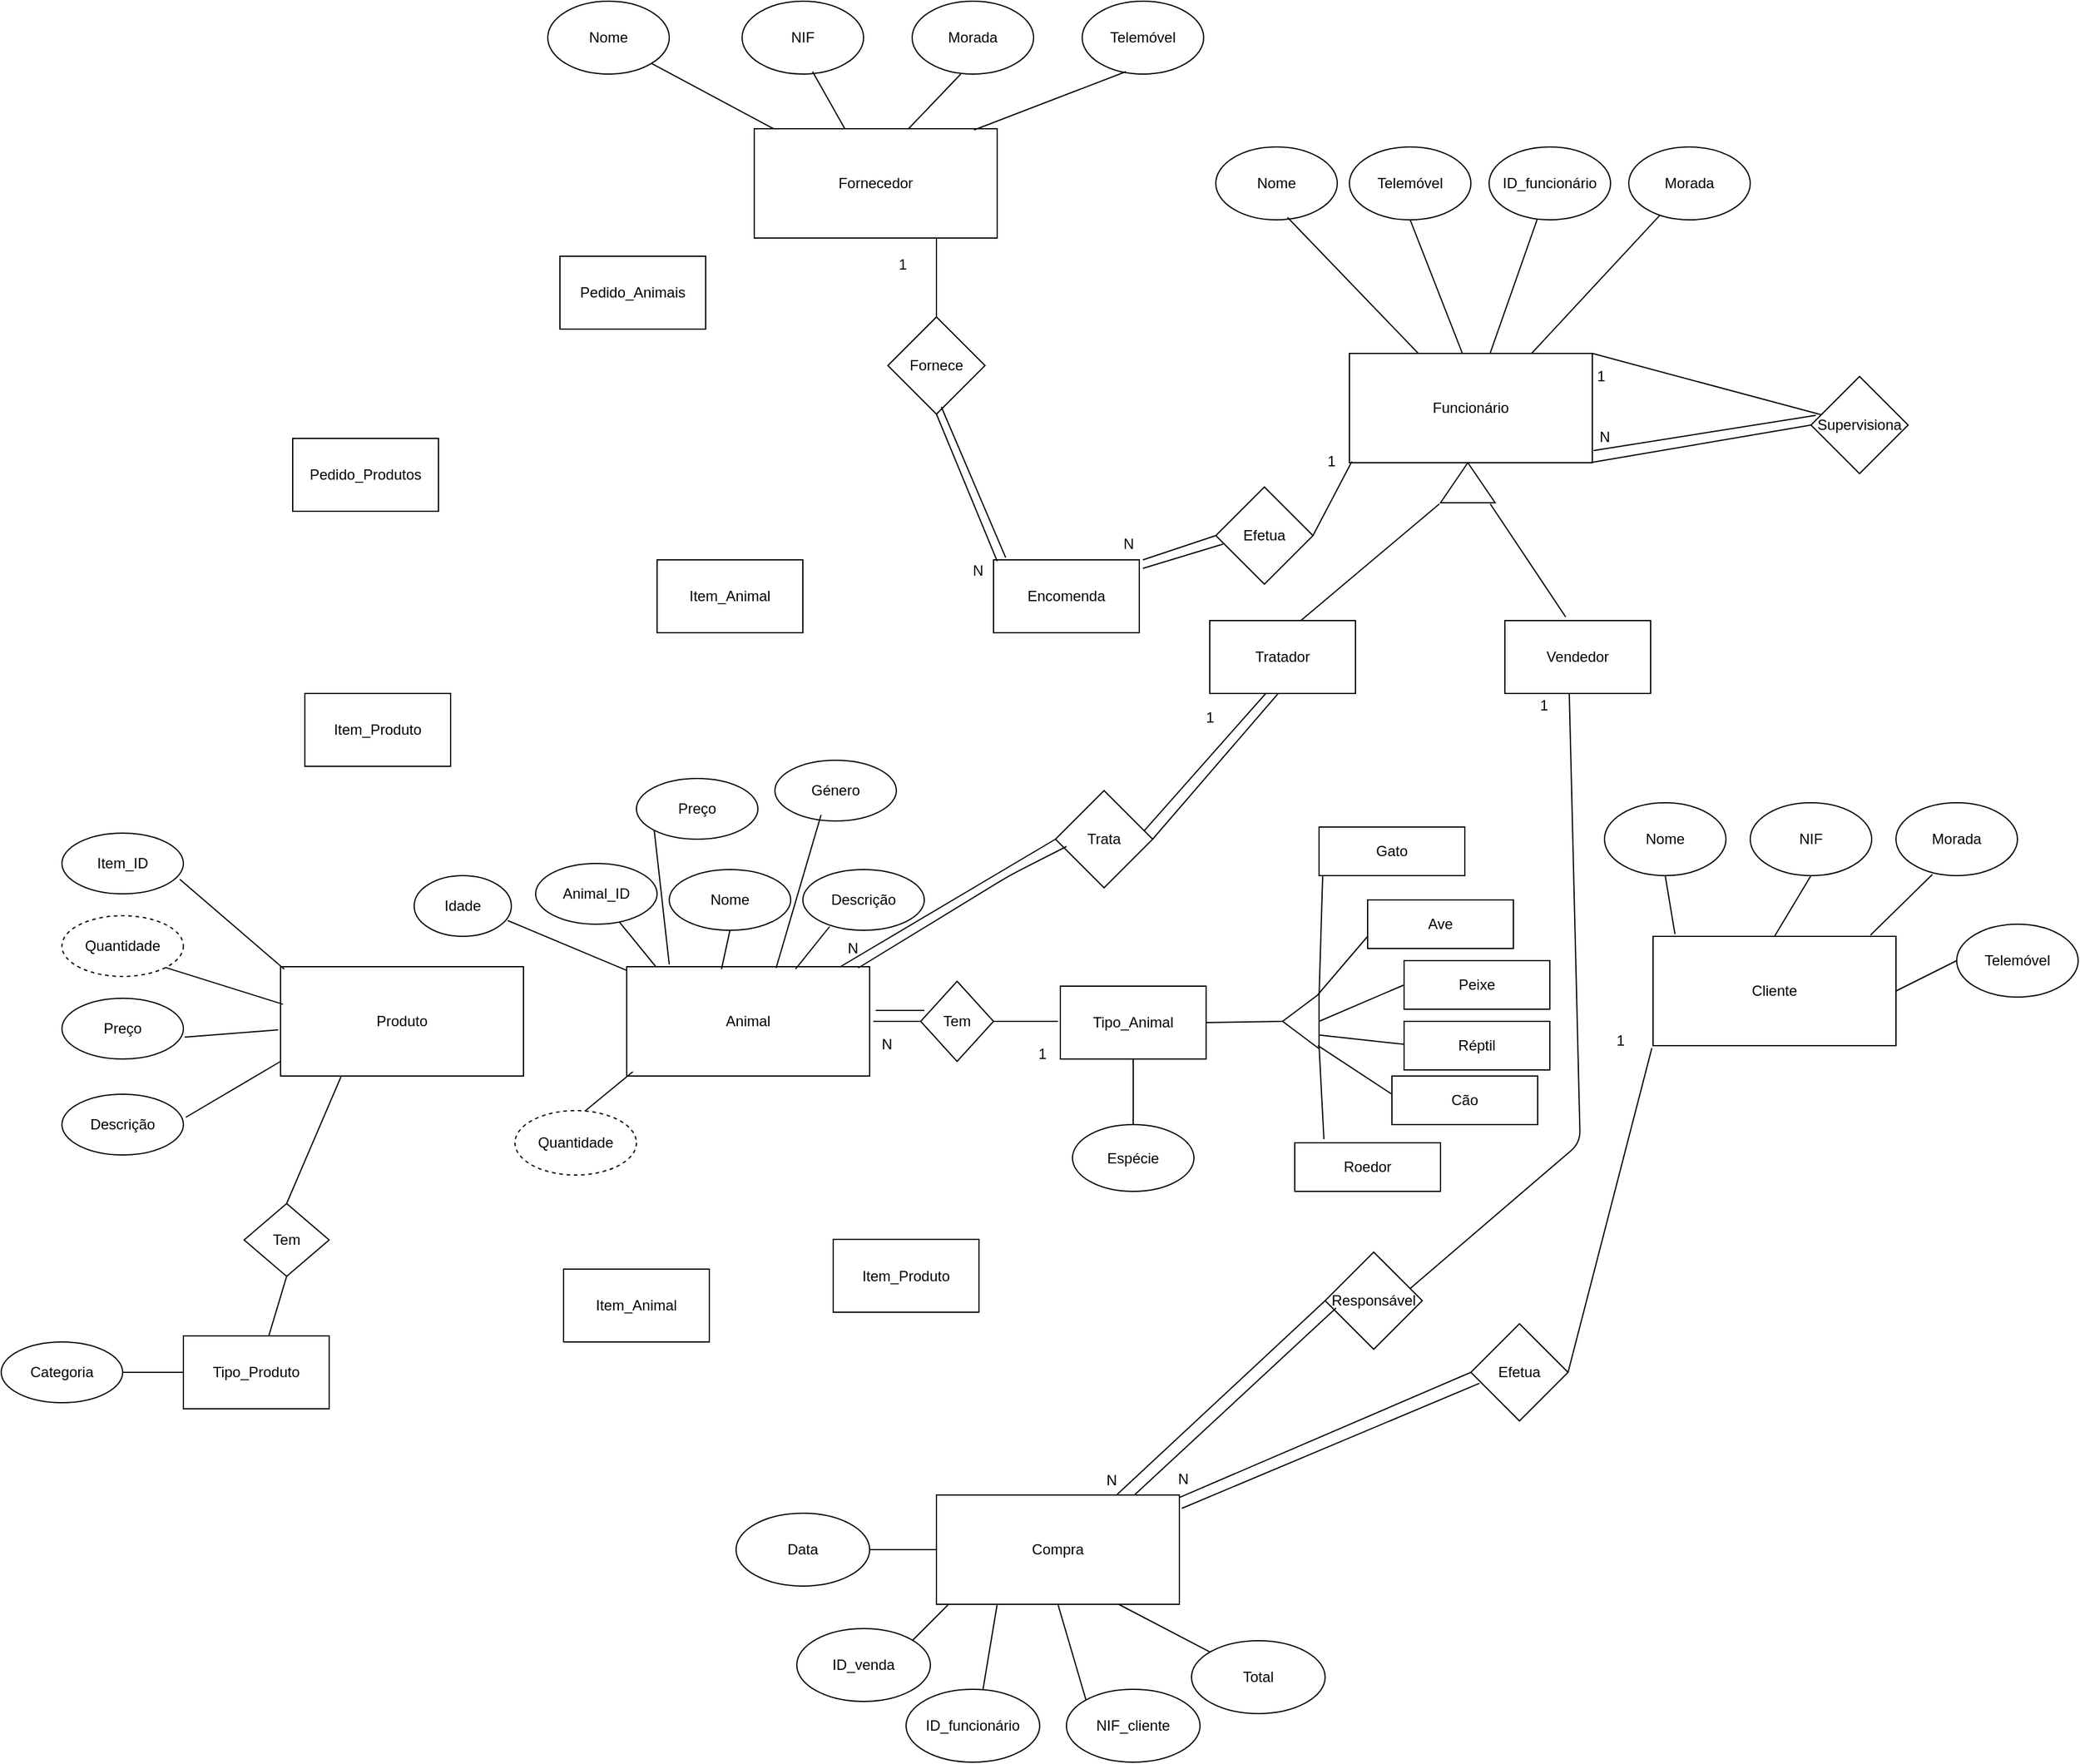 <mxfile version="10.6.0" type="device"><diagram id="FRDABGkVhqQnjcXK8Obk" name="Page-1"><mxGraphModel dx="1997" dy="631" grid="1" gridSize="10" guides="1" tooltips="1" connect="1" arrows="1" fold="1" page="1" pageScale="1" pageWidth="827" pageHeight="1169" math="0" shadow="0"><root><mxCell id="0"/><mxCell id="1" parent="0"/><mxCell id="_rXW79OoXIM1XM2vU_pH-1" value="Fornecedor" style="rounded=0;whiteSpace=wrap;html=1;" vertex="1" parent="1"><mxGeometry x="460" y="145" width="200" height="90" as="geometry"/></mxCell><mxCell id="_rXW79OoXIM1XM2vU_pH-3" value="Animal" style="rounded=0;whiteSpace=wrap;html=1;" vertex="1" parent="1"><mxGeometry x="355" y="835" width="200" height="90" as="geometry"/></mxCell><mxCell id="_rXW79OoXIM1XM2vU_pH-4" value="Produto" style="rounded=0;whiteSpace=wrap;html=1;" vertex="1" parent="1"><mxGeometry x="70" y="835" width="200" height="90" as="geometry"/></mxCell><mxCell id="_rXW79OoXIM1XM2vU_pH-5" value="Funcionário" style="rounded=0;whiteSpace=wrap;html=1;" vertex="1" parent="1"><mxGeometry x="950" y="330" width="200" height="90" as="geometry"/></mxCell><mxCell id="_rXW79OoXIM1XM2vU_pH-6" value="Cliente" style="rounded=0;whiteSpace=wrap;html=1;" vertex="1" parent="1"><mxGeometry x="1200" y="810" width="200" height="90" as="geometry"/></mxCell><mxCell id="_rXW79OoXIM1XM2vU_pH-7" value="Compra" style="rounded=0;whiteSpace=wrap;html=1;" vertex="1" parent="1"><mxGeometry x="610" y="1270" width="200" height="90" as="geometry"/></mxCell><mxCell id="_rXW79OoXIM1XM2vU_pH-8" value="Item_Produto" style="rounded=0;whiteSpace=wrap;html=1;" vertex="1" parent="1"><mxGeometry x="525" y="1059.5" width="120" height="60" as="geometry"/></mxCell><mxCell id="_rXW79OoXIM1XM2vU_pH-9" value="Item_Animal" style="rounded=0;whiteSpace=wrap;html=1;" vertex="1" parent="1"><mxGeometry x="303" y="1084" width="120" height="60" as="geometry"/></mxCell><mxCell id="_rXW79OoXIM1XM2vU_pH-10" value="Pedido_Produtos" style="rounded=0;whiteSpace=wrap;html=1;" vertex="1" parent="1"><mxGeometry x="80" y="400" width="120" height="60" as="geometry"/></mxCell><mxCell id="_rXW79OoXIM1XM2vU_pH-11" value="Pedido_Animais" style="rounded=0;whiteSpace=wrap;html=1;" vertex="1" parent="1"><mxGeometry x="300" y="250" width="120" height="60" as="geometry"/></mxCell><mxCell id="_rXW79OoXIM1XM2vU_pH-12" value="Item_Produto" style="rounded=0;whiteSpace=wrap;html=1;" vertex="1" parent="1"><mxGeometry x="90" y="610" width="120" height="60" as="geometry"/></mxCell><mxCell id="_rXW79OoXIM1XM2vU_pH-13" value="Item_Animal" style="rounded=0;whiteSpace=wrap;html=1;" vertex="1" parent="1"><mxGeometry x="380" y="500" width="120" height="60" as="geometry"/></mxCell><mxCell id="_rXW79OoXIM1XM2vU_pH-14" value="Encomenda" style="rounded=0;whiteSpace=wrap;html=1;" vertex="1" parent="1"><mxGeometry x="657" y="500" width="120" height="60" as="geometry"/></mxCell><mxCell id="_rXW79OoXIM1XM2vU_pH-15" value="Nome" style="ellipse;whiteSpace=wrap;html=1;" vertex="1" parent="1"><mxGeometry x="290" y="40" width="100" height="60" as="geometry"/></mxCell><mxCell id="_rXW79OoXIM1XM2vU_pH-17" value="ID_funcionário" style="ellipse;whiteSpace=wrap;html=1;" vertex="1" parent="1"><mxGeometry x="1065" y="160" width="100" height="60" as="geometry"/></mxCell><mxCell id="_rXW79OoXIM1XM2vU_pH-18" value="Telemóvel" style="ellipse;whiteSpace=wrap;html=1;" vertex="1" parent="1"><mxGeometry x="950" y="160" width="100" height="60" as="geometry"/></mxCell><mxCell id="_rXW79OoXIM1XM2vU_pH-19" value="Nome" style="ellipse;whiteSpace=wrap;html=1;" vertex="1" parent="1"><mxGeometry x="840" y="160" width="100" height="60" as="geometry"/></mxCell><mxCell id="_rXW79OoXIM1XM2vU_pH-20" value="NIF" style="ellipse;whiteSpace=wrap;html=1;" vertex="1" parent="1"><mxGeometry x="450" y="40" width="100" height="60" as="geometry"/></mxCell><mxCell id="_rXW79OoXIM1XM2vU_pH-21" value="Morada" style="ellipse;whiteSpace=wrap;html=1;" vertex="1" parent="1"><mxGeometry x="590" y="40" width="100" height="60" as="geometry"/></mxCell><mxCell id="_rXW79OoXIM1XM2vU_pH-24" value="Telemóvel" style="ellipse;whiteSpace=wrap;html=1;" vertex="1" parent="1"><mxGeometry x="730" y="40" width="100" height="60" as="geometry"/></mxCell><mxCell id="_rXW79OoXIM1XM2vU_pH-26" value="" style="endArrow=none;html=1;entryX=1;entryY=1;entryDx=0;entryDy=0;" edge="1" parent="1" source="_rXW79OoXIM1XM2vU_pH-1" target="_rXW79OoXIM1XM2vU_pH-15"><mxGeometry width="50" height="50" relative="1" as="geometry"><mxPoint x="390" y="140" as="sourcePoint"/><mxPoint x="440" y="90" as="targetPoint"/></mxGeometry></mxCell><mxCell id="_rXW79OoXIM1XM2vU_pH-27" value="" style="endArrow=none;html=1;entryX=0.58;entryY=0.967;entryDx=0;entryDy=0;entryPerimeter=0;" edge="1" parent="1" source="_rXW79OoXIM1XM2vU_pH-1" target="_rXW79OoXIM1XM2vU_pH-20"><mxGeometry width="50" height="50" relative="1" as="geometry"><mxPoint x="500" y="150" as="sourcePoint"/><mxPoint x="550" y="100" as="targetPoint"/></mxGeometry></mxCell><mxCell id="_rXW79OoXIM1XM2vU_pH-28" value="" style="endArrow=none;html=1;exitX=0.635;exitY=0;exitDx=0;exitDy=0;exitPerimeter=0;" edge="1" parent="1" source="_rXW79OoXIM1XM2vU_pH-1"><mxGeometry width="50" height="50" relative="1" as="geometry"><mxPoint x="580" y="150" as="sourcePoint"/><mxPoint x="630" y="100" as="targetPoint"/></mxGeometry></mxCell><mxCell id="_rXW79OoXIM1XM2vU_pH-29" value="" style="endArrow=none;html=1;exitX=0.905;exitY=0.011;exitDx=0;exitDy=0;exitPerimeter=0;entryX=0.36;entryY=0.967;entryDx=0;entryDy=0;entryPerimeter=0;" edge="1" parent="1" source="_rXW79OoXIM1XM2vU_pH-1" target="_rXW79OoXIM1XM2vU_pH-24"><mxGeometry width="50" height="50" relative="1" as="geometry"><mxPoint x="700" y="150" as="sourcePoint"/><mxPoint x="750" y="100" as="targetPoint"/></mxGeometry></mxCell><mxCell id="_rXW79OoXIM1XM2vU_pH-31" value="Morada" style="ellipse;whiteSpace=wrap;html=1;" vertex="1" parent="1"><mxGeometry x="1180" y="160" width="100" height="60" as="geometry"/></mxCell><mxCell id="_rXW79OoXIM1XM2vU_pH-33" value="" style="endArrow=none;html=1;entryX=0.59;entryY=0.967;entryDx=0;entryDy=0;entryPerimeter=0;" edge="1" parent="1" source="_rXW79OoXIM1XM2vU_pH-5" target="_rXW79OoXIM1XM2vU_pH-19"><mxGeometry width="50" height="50" relative="1" as="geometry"><mxPoint x="930" y="260" as="sourcePoint"/><mxPoint x="980" y="210" as="targetPoint"/></mxGeometry></mxCell><mxCell id="_rXW79OoXIM1XM2vU_pH-34" value="" style="endArrow=none;html=1;entryX=0.5;entryY=1;entryDx=0;entryDy=0;" edge="1" parent="1" target="_rXW79OoXIM1XM2vU_pH-18"><mxGeometry width="50" height="50" relative="1" as="geometry"><mxPoint x="1043" y="330" as="sourcePoint"/><mxPoint x="1100" y="210" as="targetPoint"/></mxGeometry></mxCell><mxCell id="_rXW79OoXIM1XM2vU_pH-35" value="" style="endArrow=none;html=1;" edge="1" parent="1" source="_rXW79OoXIM1XM2vU_pH-5" target="_rXW79OoXIM1XM2vU_pH-17"><mxGeometry width="50" height="50" relative="1" as="geometry"><mxPoint x="1170" y="260" as="sourcePoint"/><mxPoint x="1220" y="210" as="targetPoint"/></mxGeometry></mxCell><mxCell id="_rXW79OoXIM1XM2vU_pH-36" value="" style="endArrow=none;html=1;exitX=0.75;exitY=0;exitDx=0;exitDy=0;" edge="1" parent="1" source="_rXW79OoXIM1XM2vU_pH-5" target="_rXW79OoXIM1XM2vU_pH-31"><mxGeometry width="50" height="50" relative="1" as="geometry"><mxPoint x="1200" y="260" as="sourcePoint"/><mxPoint x="1250" y="210" as="targetPoint"/></mxGeometry></mxCell><mxCell id="_rXW79OoXIM1XM2vU_pH-37" value="" style="endArrow=none;html=1;" edge="1" parent="1"><mxGeometry width="50" height="50" relative="1" as="geometry"><mxPoint x="650" y="880" as="sourcePoint"/><mxPoint x="710" y="880" as="targetPoint"/></mxGeometry></mxCell><mxCell id="_rXW79OoXIM1XM2vU_pH-38" value="" style="triangle;whiteSpace=wrap;html=1;direction=west;" vertex="1" parent="1"><mxGeometry x="895" y="857.5" width="30" height="45" as="geometry"/></mxCell><mxCell id="_rXW79OoXIM1XM2vU_pH-41" value="" style="endArrow=none;html=1;exitX=0.033;exitY=0.989;exitDx=0;exitDy=0;exitPerimeter=0;" edge="1" parent="1" source="_rXW79OoXIM1XM2vU_pH-38"><mxGeometry width="50" height="50" relative="1" as="geometry"><mxPoint x="915" y="860" as="sourcePoint"/><mxPoint x="965" y="810" as="targetPoint"/></mxGeometry></mxCell><mxCell id="_rXW79OoXIM1XM2vU_pH-42" value="" style="endArrow=none;html=1;exitX=0;exitY=0.5;exitDx=0;exitDy=0;" edge="1" parent="1" source="_rXW79OoXIM1XM2vU_pH-38"><mxGeometry width="50" height="50" relative="1" as="geometry"><mxPoint x="945" y="900" as="sourcePoint"/><mxPoint x="995" y="850" as="targetPoint"/></mxGeometry></mxCell><mxCell id="_rXW79OoXIM1XM2vU_pH-43" value="" style="endArrow=none;html=1;entryX=0.033;entryY=0.056;entryDx=0;entryDy=0;entryPerimeter=0;" edge="1" parent="1" target="_rXW79OoXIM1XM2vU_pH-38"><mxGeometry width="50" height="50" relative="1" as="geometry"><mxPoint x="985" y="940" as="sourcePoint"/><mxPoint x="935" y="900" as="targetPoint"/></mxGeometry></mxCell><mxCell id="_rXW79OoXIM1XM2vU_pH-44" value="" style="endArrow=none;html=1;entryX=0;entryY=0.25;entryDx=0;entryDy=0;" edge="1" parent="1" target="_rXW79OoXIM1XM2vU_pH-38"><mxGeometry width="50" height="50" relative="1" as="geometry"><mxPoint x="995" y="900" as="sourcePoint"/><mxPoint x="1005" y="890" as="targetPoint"/><Array as="points"><mxPoint x="1005" y="900"/></Array></mxGeometry></mxCell><mxCell id="_rXW79OoXIM1XM2vU_pH-45" value="Ave" style="rounded=0;whiteSpace=wrap;html=1;" vertex="1" parent="1"><mxGeometry x="965" y="780" width="120" height="40" as="geometry"/></mxCell><mxCell id="_rXW79OoXIM1XM2vU_pH-48" value="Peixe" style="rounded=0;whiteSpace=wrap;html=1;" vertex="1" parent="1"><mxGeometry x="995" y="830" width="120" height="40" as="geometry"/></mxCell><mxCell id="_rXW79OoXIM1XM2vU_pH-49" value="Réptil" style="rounded=0;whiteSpace=wrap;html=1;" vertex="1" parent="1"><mxGeometry x="995" y="880" width="120" height="40" as="geometry"/></mxCell><mxCell id="_rXW79OoXIM1XM2vU_pH-50" value="Cão" style="rounded=0;whiteSpace=wrap;html=1;" vertex="1" parent="1"><mxGeometry x="985" y="925" width="120" height="40" as="geometry"/></mxCell><mxCell id="_rXW79OoXIM1XM2vU_pH-51" value="Roedor" style="rounded=0;whiteSpace=wrap;html=1;" vertex="1" parent="1"><mxGeometry x="905" y="980" width="120" height="40" as="geometry"/></mxCell><mxCell id="_rXW79OoXIM1XM2vU_pH-52" value="Gato" style="rounded=0;whiteSpace=wrap;html=1;" vertex="1" parent="1"><mxGeometry x="925" y="720" width="120" height="40" as="geometry"/></mxCell><mxCell id="_rXW79OoXIM1XM2vU_pH-53" value="" style="endArrow=none;html=1;exitX=0.2;exitY=-0.075;exitDx=0;exitDy=0;exitPerimeter=0;" edge="1" parent="1" source="_rXW79OoXIM1XM2vU_pH-51"><mxGeometry width="50" height="50" relative="1" as="geometry"><mxPoint x="885" y="950" as="sourcePoint"/><mxPoint x="925" y="900" as="targetPoint"/></mxGeometry></mxCell><mxCell id="_rXW79OoXIM1XM2vU_pH-54" value="" style="endArrow=none;html=1;entryX=0.025;entryY=1;entryDx=0;entryDy=0;entryPerimeter=0;" edge="1" parent="1" target="_rXW79OoXIM1XM2vU_pH-52"><mxGeometry width="50" height="50" relative="1" as="geometry"><mxPoint x="925" y="860" as="sourcePoint"/><mxPoint x="955" y="750" as="targetPoint"/></mxGeometry></mxCell><mxCell id="_rXW79OoXIM1XM2vU_pH-55" value="" style="endArrow=none;html=1;" edge="1" parent="1"><mxGeometry width="50" height="50" relative="1" as="geometry"><mxPoint x="570" y="1410" as="sourcePoint"/><mxPoint x="620" y="1360" as="targetPoint"/></mxGeometry></mxCell><mxCell id="_rXW79OoXIM1XM2vU_pH-56" value="" style="endArrow=none;html=1;entryX=0.25;entryY=1;entryDx=0;entryDy=0;exitX=0.573;exitY=0.033;exitDx=0;exitDy=0;exitPerimeter=0;" edge="1" parent="1" source="_rXW79OoXIM1XM2vU_pH-60" target="_rXW79OoXIM1XM2vU_pH-7"><mxGeometry width="50" height="50" relative="1" as="geometry"><mxPoint x="650" y="1410" as="sourcePoint"/><mxPoint x="700" y="1360" as="targetPoint"/></mxGeometry></mxCell><mxCell id="_rXW79OoXIM1XM2vU_pH-57" value="" style="endArrow=none;html=1;entryX=0.5;entryY=1;entryDx=0;entryDy=0;exitX=0;exitY=0;exitDx=0;exitDy=0;" edge="1" parent="1" source="_rXW79OoXIM1XM2vU_pH-61" target="_rXW79OoXIM1XM2vU_pH-7"><mxGeometry width="50" height="50" relative="1" as="geometry"><mxPoint x="710" y="1420" as="sourcePoint"/><mxPoint x="740" y="1360" as="targetPoint"/></mxGeometry></mxCell><mxCell id="_rXW79OoXIM1XM2vU_pH-58" value="" style="endArrow=none;html=1;entryX=0.75;entryY=1;entryDx=0;entryDy=0;" edge="1" parent="1" source="_rXW79OoXIM1XM2vU_pH-62" target="_rXW79OoXIM1XM2vU_pH-7"><mxGeometry width="50" height="50" relative="1" as="geometry"><mxPoint x="790" y="1410" as="sourcePoint"/><mxPoint x="850" y="1360" as="targetPoint"/></mxGeometry></mxCell><mxCell id="_rXW79OoXIM1XM2vU_pH-59" value="ID_venda" style="ellipse;whiteSpace=wrap;html=1;" vertex="1" parent="1"><mxGeometry x="495" y="1380" width="110" height="60" as="geometry"/></mxCell><mxCell id="_rXW79OoXIM1XM2vU_pH-60" value="ID_funcionário" style="ellipse;whiteSpace=wrap;html=1;" vertex="1" parent="1"><mxGeometry x="585" y="1430" width="110" height="60" as="geometry"/></mxCell><mxCell id="_rXW79OoXIM1XM2vU_pH-61" value="NIF_cliente" style="ellipse;whiteSpace=wrap;html=1;" vertex="1" parent="1"><mxGeometry x="717" y="1430" width="110" height="60" as="geometry"/></mxCell><mxCell id="_rXW79OoXIM1XM2vU_pH-62" value="Total" style="ellipse;whiteSpace=wrap;html=1;" vertex="1" parent="1"><mxGeometry x="820" y="1390" width="110" height="60" as="geometry"/></mxCell><mxCell id="_rXW79OoXIM1XM2vU_pH-63" value="Nome" style="ellipse;whiteSpace=wrap;html=1;" vertex="1" parent="1"><mxGeometry x="1160" y="700" width="100" height="60" as="geometry"/></mxCell><mxCell id="_rXW79OoXIM1XM2vU_pH-64" value="Telemóvel" style="ellipse;whiteSpace=wrap;html=1;" vertex="1" parent="1"><mxGeometry x="1450" y="800" width="100" height="60" as="geometry"/></mxCell><mxCell id="_rXW79OoXIM1XM2vU_pH-65" value="NIF" style="ellipse;whiteSpace=wrap;html=1;" vertex="1" parent="1"><mxGeometry x="1280" y="700" width="100" height="60" as="geometry"/></mxCell><mxCell id="_rXW79OoXIM1XM2vU_pH-66" value="Morada" style="ellipse;whiteSpace=wrap;html=1;" vertex="1" parent="1"><mxGeometry x="1400" y="700" width="100" height="60" as="geometry"/></mxCell><mxCell id="_rXW79OoXIM1XM2vU_pH-67" value="" style="endArrow=none;html=1;exitX=0.09;exitY=-0.022;exitDx=0;exitDy=0;exitPerimeter=0;entryX=0.5;entryY=1;entryDx=0;entryDy=0;" edge="1" parent="1" source="_rXW79OoXIM1XM2vU_pH-6" target="_rXW79OoXIM1XM2vU_pH-63"><mxGeometry width="50" height="50" relative="1" as="geometry"><mxPoint x="1190" y="800" as="sourcePoint"/><mxPoint x="1240" y="750" as="targetPoint"/></mxGeometry></mxCell><mxCell id="_rXW79OoXIM1XM2vU_pH-68" value="" style="endArrow=none;html=1;exitX=0.5;exitY=0;exitDx=0;exitDy=0;entryX=0.5;entryY=1;entryDx=0;entryDy=0;" edge="1" parent="1" source="_rXW79OoXIM1XM2vU_pH-6" target="_rXW79OoXIM1XM2vU_pH-65"><mxGeometry width="50" height="50" relative="1" as="geometry"><mxPoint x="1300" y="800" as="sourcePoint"/><mxPoint x="1350" y="750" as="targetPoint"/></mxGeometry></mxCell><mxCell id="_rXW79OoXIM1XM2vU_pH-70" value="" style="endArrow=none;html=1;exitX=0.895;exitY=-0.011;exitDx=0;exitDy=0;exitPerimeter=0;entryX=0.3;entryY=0.983;entryDx=0;entryDy=0;entryPerimeter=0;" edge="1" parent="1" source="_rXW79OoXIM1XM2vU_pH-6" target="_rXW79OoXIM1XM2vU_pH-66"><mxGeometry width="50" height="50" relative="1" as="geometry"><mxPoint x="1400" y="800" as="sourcePoint"/><mxPoint x="1450" y="750" as="targetPoint"/></mxGeometry></mxCell><mxCell id="_rXW79OoXIM1XM2vU_pH-71" value="" style="endArrow=none;html=1;exitX=1;exitY=0.5;exitDx=0;exitDy=0;entryX=0;entryY=0.5;entryDx=0;entryDy=0;" edge="1" parent="1" source="_rXW79OoXIM1XM2vU_pH-6" target="_rXW79OoXIM1XM2vU_pH-64"><mxGeometry width="50" height="50" relative="1" as="geometry"><mxPoint x="1410" y="870" as="sourcePoint"/><mxPoint x="1460" y="820" as="targetPoint"/></mxGeometry></mxCell><mxCell id="_rXW79OoXIM1XM2vU_pH-72" value="Efetua" style="rhombus;whiteSpace=wrap;html=1;" vertex="1" parent="1"><mxGeometry x="1050" y="1129" width="80" height="80" as="geometry"/></mxCell><mxCell id="_rXW79OoXIM1XM2vU_pH-73" value="Efetua" style="rhombus;whiteSpace=wrap;html=1;" vertex="1" parent="1"><mxGeometry x="840" y="440" width="80" height="80" as="geometry"/></mxCell><mxCell id="_rXW79OoXIM1XM2vU_pH-74" value="" style="endArrow=none;html=1;exitX=1;exitY=0.5;exitDx=0;exitDy=0;entryX=-0.005;entryY=1.022;entryDx=0;entryDy=0;entryPerimeter=0;" edge="1" parent="1" source="_rXW79OoXIM1XM2vU_pH-72" target="_rXW79OoXIM1XM2vU_pH-6"><mxGeometry width="50" height="50" relative="1" as="geometry"><mxPoint x="1170" y="940" as="sourcePoint"/><mxPoint x="1220" y="890" as="targetPoint"/></mxGeometry></mxCell><mxCell id="_rXW79OoXIM1XM2vU_pH-75" value="" style="endArrow=none;html=1;entryX=0;entryY=0.5;entryDx=0;entryDy=0;" edge="1" parent="1" source="_rXW79OoXIM1XM2vU_pH-7" target="_rXW79OoXIM1XM2vU_pH-72"><mxGeometry width="50" height="50" relative="1" as="geometry"><mxPoint x="800" y="1300" as="sourcePoint"/><mxPoint x="850" y="1250" as="targetPoint"/></mxGeometry></mxCell><mxCell id="_rXW79OoXIM1XM2vU_pH-76" value="" style="endArrow=none;html=1;exitX=1;exitY=0.5;exitDx=0;exitDy=0;entryX=0.01;entryY=0.989;entryDx=0;entryDy=0;entryPerimeter=0;" edge="1" parent="1" source="_rXW79OoXIM1XM2vU_pH-73" target="_rXW79OoXIM1XM2vU_pH-5"><mxGeometry width="50" height="50" relative="1" as="geometry"><mxPoint x="930" y="460" as="sourcePoint"/><mxPoint x="980" y="410" as="targetPoint"/></mxGeometry></mxCell><mxCell id="_rXW79OoXIM1XM2vU_pH-77" value="" style="endArrow=none;html=1;entryX=0;entryY=0.5;entryDx=0;entryDy=0;" edge="1" parent="1" target="_rXW79OoXIM1XM2vU_pH-73"><mxGeometry width="50" height="50" relative="1" as="geometry"><mxPoint x="780" y="500" as="sourcePoint"/><mxPoint x="860" y="460" as="targetPoint"/></mxGeometry></mxCell><mxCell id="_rXW79OoXIM1XM2vU_pH-78" value="Trata" style="rhombus;whiteSpace=wrap;html=1;" vertex="1" parent="1"><mxGeometry x="708" y="690" width="80" height="80" as="geometry"/></mxCell><mxCell id="_rXW79OoXIM1XM2vU_pH-79" value="" style="endArrow=none;html=1;exitX=1;exitY=0.5;exitDx=0;exitDy=0;" edge="1" parent="1" source="_rXW79OoXIM1XM2vU_pH-78"><mxGeometry width="50" height="50" relative="1" as="geometry"><mxPoint x="1010" y="470" as="sourcePoint"/><mxPoint x="900" y="600" as="targetPoint"/></mxGeometry></mxCell><mxCell id="_rXW79OoXIM1XM2vU_pH-81" value="Data" style="ellipse;whiteSpace=wrap;html=1;" vertex="1" parent="1"><mxGeometry x="445" y="1285" width="110" height="60" as="geometry"/></mxCell><mxCell id="_rXW79OoXIM1XM2vU_pH-82" value="" style="endArrow=none;html=1;exitX=1;exitY=0.5;exitDx=0;exitDy=0;entryX=0;entryY=0.5;entryDx=0;entryDy=0;" edge="1" parent="1" source="_rXW79OoXIM1XM2vU_pH-81" target="_rXW79OoXIM1XM2vU_pH-7"><mxGeometry width="50" height="50" relative="1" as="geometry"><mxPoint x="560" y="1340" as="sourcePoint"/><mxPoint x="600" y="1315" as="targetPoint"/></mxGeometry></mxCell><mxCell id="_rXW79OoXIM1XM2vU_pH-84" value="1" style="text;html=1;resizable=0;points=[];autosize=1;align=left;verticalAlign=top;spacingTop=-4;" vertex="1" parent="1"><mxGeometry x="930" y="409" width="20" height="20" as="geometry"/></mxCell><mxCell id="_rXW79OoXIM1XM2vU_pH-85" value="N" style="text;html=1;resizable=0;points=[];autosize=1;align=left;verticalAlign=top;spacingTop=-4;" vertex="1" parent="1"><mxGeometry x="762" y="477" width="20" height="20" as="geometry"/></mxCell><mxCell id="_rXW79OoXIM1XM2vU_pH-86" value="1" style="text;html=1;resizable=0;points=[];autosize=1;align=left;verticalAlign=top;spacingTop=-4;" vertex="1" parent="1"><mxGeometry x="830" y="620" width="20" height="20" as="geometry"/></mxCell><mxCell id="_rXW79OoXIM1XM2vU_pH-87" value="N" style="text;html=1;resizable=0;points=[];autosize=1;align=left;verticalAlign=top;spacingTop=-4;" vertex="1" parent="1"><mxGeometry x="535" y="810" width="20" height="20" as="geometry"/></mxCell><mxCell id="_rXW79OoXIM1XM2vU_pH-88" value="1" style="text;html=1;resizable=0;points=[];autosize=1;align=left;verticalAlign=top;spacingTop=-4;" vertex="1" parent="1"><mxGeometry x="1168" y="886" width="20" height="20" as="geometry"/></mxCell><mxCell id="_rXW79OoXIM1XM2vU_pH-89" value="N" style="text;html=1;resizable=0;points=[];autosize=1;align=left;verticalAlign=top;spacingTop=-4;" vertex="1" parent="1"><mxGeometry x="807" y="1247" width="20" height="20" as="geometry"/></mxCell><mxCell id="_rXW79OoXIM1XM2vU_pH-90" value="" style="endArrow=none;html=1;exitX=0.025;exitY=0.017;exitDx=0;exitDy=0;exitPerimeter=0;" edge="1" parent="1" source="_rXW79OoXIM1XM2vU_pH-14"><mxGeometry width="50" height="50" relative="1" as="geometry"><mxPoint x="505" y="270" as="sourcePoint"/><mxPoint x="610" y="380" as="targetPoint"/></mxGeometry></mxCell><mxCell id="_rXW79OoXIM1XM2vU_pH-91" value="Fornece" style="rhombus;whiteSpace=wrap;html=1;" vertex="1" parent="1"><mxGeometry x="570" y="300" width="80" height="80" as="geometry"/></mxCell><mxCell id="_rXW79OoXIM1XM2vU_pH-92" value="" style="endArrow=none;html=1;exitX=0.5;exitY=0;exitDx=0;exitDy=0;entryX=0.75;entryY=1;entryDx=0;entryDy=0;" edge="1" parent="1" source="_rXW79OoXIM1XM2vU_pH-91" target="_rXW79OoXIM1XM2vU_pH-1"><mxGeometry width="50" height="50" relative="1" as="geometry"><mxPoint x="560" y="280" as="sourcePoint"/><mxPoint x="610" y="230" as="targetPoint"/></mxGeometry></mxCell><mxCell id="_rXW79OoXIM1XM2vU_pH-93" value="1" style="text;html=1;resizable=0;points=[];autosize=1;align=left;verticalAlign=top;spacingTop=-4;" vertex="1" parent="1"><mxGeometry x="577" y="247" width="20" height="20" as="geometry"/></mxCell><mxCell id="_rXW79OoXIM1XM2vU_pH-94" value="N" style="text;html=1;resizable=0;points=[];autosize=1;align=left;verticalAlign=top;spacingTop=-4;" vertex="1" parent="1"><mxGeometry x="638" y="499" width="20" height="20" as="geometry"/></mxCell><mxCell id="_rXW79OoXIM1XM2vU_pH-95" value="" style="endArrow=none;html=1;exitX=1;exitY=0;exitDx=0;exitDy=0;exitPerimeter=0;" edge="1" parent="1" source="_rXW79OoXIM1XM2vU_pH-5" target="_rXW79OoXIM1XM2vU_pH-97"><mxGeometry width="50" height="50" relative="1" as="geometry"><mxPoint x="1140" y="360" as="sourcePoint"/><mxPoint x="1320" y="370" as="targetPoint"/></mxGeometry></mxCell><mxCell id="_rXW79OoXIM1XM2vU_pH-96" value="" style="endArrow=none;html=1;entryX=0;entryY=0.5;entryDx=0;entryDy=0;" edge="1" parent="1" target="_rXW79OoXIM1XM2vU_pH-97"><mxGeometry width="50" height="50" relative="1" as="geometry"><mxPoint x="1148" y="420" as="sourcePoint"/><mxPoint x="1320" y="400" as="targetPoint"/></mxGeometry></mxCell><mxCell id="_rXW79OoXIM1XM2vU_pH-97" value="Supervisiona" style="rhombus;whiteSpace=wrap;html=1;" vertex="1" parent="1"><mxGeometry x="1330" y="349" width="80" height="80" as="geometry"/></mxCell><mxCell id="_rXW79OoXIM1XM2vU_pH-98" value="1" style="text;html=1;resizable=0;points=[];autosize=1;align=left;verticalAlign=top;spacingTop=-4;" vertex="1" parent="1"><mxGeometry x="1152" y="339" width="20" height="20" as="geometry"/></mxCell><mxCell id="_rXW79OoXIM1XM2vU_pH-99" value="N" style="text;html=1;resizable=0;points=[];autosize=1;align=left;verticalAlign=top;spacingTop=-4;" vertex="1" parent="1"><mxGeometry x="1154" y="389" width="20" height="20" as="geometry"/></mxCell><mxCell id="_rXW79OoXIM1XM2vU_pH-100" value="Quantidade" style="ellipse;whiteSpace=wrap;html=1;dashed=1;" vertex="1" parent="1"><mxGeometry x="-110" y="793" width="100" height="50" as="geometry"/></mxCell><mxCell id="_rXW79OoXIM1XM2vU_pH-101" value="Preço" style="ellipse;whiteSpace=wrap;html=1;" vertex="1" parent="1"><mxGeometry x="-110" y="861" width="100" height="50" as="geometry"/></mxCell><mxCell id="_rXW79OoXIM1XM2vU_pH-102" value="Categoria" style="ellipse;whiteSpace=wrap;html=1;" vertex="1" parent="1"><mxGeometry x="-160" y="1144" width="100" height="50" as="geometry"/></mxCell><mxCell id="_rXW79OoXIM1XM2vU_pH-103" value="Item_ID" style="ellipse;whiteSpace=wrap;html=1;" vertex="1" parent="1"><mxGeometry x="-110" y="725" width="100" height="50" as="geometry"/></mxCell><mxCell id="_rXW79OoXIM1XM2vU_pH-104" value="Descrição" style="ellipse;whiteSpace=wrap;html=1;" vertex="1" parent="1"><mxGeometry x="-110" y="940" width="100" height="50" as="geometry"/></mxCell><mxCell id="_rXW79OoXIM1XM2vU_pH-105" value="Animal_ID" style="ellipse;whiteSpace=wrap;html=1;" vertex="1" parent="1"><mxGeometry x="280" y="750" width="100" height="50" as="geometry"/></mxCell><mxCell id="_rXW79OoXIM1XM2vU_pH-106" value="Nome" style="ellipse;whiteSpace=wrap;html=1;" vertex="1" parent="1"><mxGeometry x="390" y="755" width="100" height="50" as="geometry"/></mxCell><mxCell id="_rXW79OoXIM1XM2vU_pH-107" value="Descrição" style="ellipse;whiteSpace=wrap;html=1;" vertex="1" parent="1"><mxGeometry x="500" y="755" width="100" height="50" as="geometry"/></mxCell><mxCell id="_rXW79OoXIM1XM2vU_pH-121" value="Tipo_Animal" style="rounded=0;whiteSpace=wrap;html=1;" vertex="1" parent="1"><mxGeometry x="712" y="851" width="120" height="60" as="geometry"/></mxCell><mxCell id="_rXW79OoXIM1XM2vU_pH-122" value="" style="endArrow=none;html=1;exitX=1;exitY=0.5;exitDx=0;exitDy=0;entryX=1;entryY=0.5;entryDx=0;entryDy=0;" edge="1" parent="1" source="_rXW79OoXIM1XM2vU_pH-121" target="_rXW79OoXIM1XM2vU_pH-38"><mxGeometry width="50" height="50" relative="1" as="geometry"><mxPoint x="860" y="920" as="sourcePoint"/><mxPoint x="910" y="870" as="targetPoint"/></mxGeometry></mxCell><mxCell id="_rXW79OoXIM1XM2vU_pH-123" value="Preço" style="ellipse;whiteSpace=wrap;html=1;" vertex="1" parent="1"><mxGeometry x="363" y="680" width="100" height="50" as="geometry"/></mxCell><mxCell id="_rXW79OoXIM1XM2vU_pH-124" value="" style="endArrow=none;html=1;" edge="1" parent="1"><mxGeometry width="50" height="50" relative="1" as="geometry"><mxPoint x="558" y="880" as="sourcePoint"/><mxPoint x="600" y="880" as="targetPoint"/></mxGeometry></mxCell><mxCell id="_rXW79OoXIM1XM2vU_pH-125" value="Tem" style="rhombus;whiteSpace=wrap;html=1;" vertex="1" parent="1"><mxGeometry x="597" y="847" width="60" height="66" as="geometry"/></mxCell><mxCell id="_rXW79OoXIM1XM2vU_pH-126" value="" style="endArrow=none;html=1;entryX=0.5;entryY=1;entryDx=0;entryDy=0;" edge="1" parent="1" target="_rXW79OoXIM1XM2vU_pH-121"><mxGeometry width="50" height="50" relative="1" as="geometry"><mxPoint x="772" y="970" as="sourcePoint"/><mxPoint x="790" y="910" as="targetPoint"/></mxGeometry></mxCell><mxCell id="_rXW79OoXIM1XM2vU_pH-127" value="Espécie" style="ellipse;whiteSpace=wrap;html=1;" vertex="1" parent="1"><mxGeometry x="722" y="965" width="100" height="55" as="geometry"/></mxCell><mxCell id="_rXW79OoXIM1XM2vU_pH-128" value="N" style="text;html=1;resizable=0;points=[];autosize=1;align=left;verticalAlign=top;spacingTop=-4;" vertex="1" parent="1"><mxGeometry x="563" y="889" width="20" height="20" as="geometry"/></mxCell><mxCell id="_rXW79OoXIM1XM2vU_pH-130" value="1" style="text;html=1;resizable=0;points=[];autosize=1;align=left;verticalAlign=top;spacingTop=-4;" vertex="1" parent="1"><mxGeometry x="692" y="897" width="20" height="20" as="geometry"/></mxCell><mxCell id="_rXW79OoXIM1XM2vU_pH-131" value="" style="endArrow=none;html=1;exitX=0.083;exitY=-0.033;exitDx=0;exitDy=0;exitPerimeter=0;entryX=0.55;entryY=0.925;entryDx=0;entryDy=0;entryPerimeter=0;" edge="1" parent="1" source="_rXW79OoXIM1XM2vU_pH-14" target="_rXW79OoXIM1XM2vU_pH-91"><mxGeometry width="50" height="50" relative="1" as="geometry"><mxPoint x="610" y="420" as="sourcePoint"/><mxPoint x="660" y="370" as="targetPoint"/></mxGeometry></mxCell><mxCell id="_rXW79OoXIM1XM2vU_pH-132" value="" style="endArrow=none;html=1;" edge="1" parent="1"><mxGeometry width="50" height="50" relative="1" as="geometry"><mxPoint x="780" y="507" as="sourcePoint"/><mxPoint x="846" y="487" as="targetPoint"/></mxGeometry></mxCell><mxCell id="_rXW79OoXIM1XM2vU_pH-133" value="" style="endArrow=none;html=1;exitX=1.005;exitY=0.889;exitDx=0;exitDy=0;exitPerimeter=0;entryX=0.05;entryY=0.4;entryDx=0;entryDy=0;entryPerimeter=0;" edge="1" parent="1" source="_rXW79OoXIM1XM2vU_pH-5" target="_rXW79OoXIM1XM2vU_pH-97"><mxGeometry width="50" height="50" relative="1" as="geometry"><mxPoint x="1170" y="430" as="sourcePoint"/><mxPoint x="1220" y="380" as="targetPoint"/></mxGeometry></mxCell><mxCell id="_rXW79OoXIM1XM2vU_pH-135" value="" style="endArrow=none;html=1;exitX=0.913;exitY=0.413;exitDx=0;exitDy=0;exitPerimeter=0;" edge="1" parent="1" source="_rXW79OoXIM1XM2vU_pH-78"><mxGeometry width="50" height="50" relative="1" as="geometry"><mxPoint x="1030" y="460" as="sourcePoint"/><mxPoint x="890" y="600" as="targetPoint"/></mxGeometry></mxCell><mxCell id="_rXW79OoXIM1XM2vU_pH-136" value="" style="endArrow=none;html=1;" edge="1" parent="1"><mxGeometry width="50" height="50" relative="1" as="geometry"><mxPoint x="560" y="871" as="sourcePoint"/><mxPoint x="600" y="871" as="targetPoint"/></mxGeometry></mxCell><mxCell id="_rXW79OoXIM1XM2vU_pH-139" value="" style="endArrow=none;html=1;entryX=0.088;entryY=0.613;entryDx=0;entryDy=0;exitX=1.01;exitY=0.122;exitDx=0;exitDy=0;exitPerimeter=0;entryPerimeter=0;" edge="1" parent="1" source="_rXW79OoXIM1XM2vU_pH-7" target="_rXW79OoXIM1XM2vU_pH-72"><mxGeometry width="50" height="50" relative="1" as="geometry"><mxPoint x="1030" y="1220" as="sourcePoint"/><mxPoint x="1080" y="1170" as="targetPoint"/></mxGeometry></mxCell><mxCell id="_rXW79OoXIM1XM2vU_pH-140" value="" style="endArrow=none;html=1;" edge="1" parent="1"><mxGeometry width="50" height="50" relative="1" as="geometry"><mxPoint x="1000" y="1100" as="sourcePoint"/><mxPoint x="1131" y="610" as="targetPoint"/><Array as="points"><mxPoint x="1140" y="980"/></Array></mxGeometry></mxCell><mxCell id="_rXW79OoXIM1XM2vU_pH-142" value="Responsável" style="rhombus;whiteSpace=wrap;html=1;" vertex="1" parent="1"><mxGeometry x="930" y="1070" width="80" height="80" as="geometry"/></mxCell><mxCell id="_rXW79OoXIM1XM2vU_pH-143" value="" style="endArrow=none;html=1;entryX=0;entryY=0.5;entryDx=0;entryDy=0;" edge="1" parent="1" source="_rXW79OoXIM1XM2vU_pH-7" target="_rXW79OoXIM1XM2vU_pH-142"><mxGeometry width="50" height="50" relative="1" as="geometry"><mxPoint x="900" y="1150" as="sourcePoint"/><mxPoint x="950" y="1100" as="targetPoint"/></mxGeometry></mxCell><mxCell id="_rXW79OoXIM1XM2vU_pH-144" value="1" style="text;html=1;resizable=0;points=[];autosize=1;align=left;verticalAlign=top;spacingTop=-4;" vertex="1" parent="1"><mxGeometry x="1105" y="610" width="20" height="20" as="geometry"/></mxCell><mxCell id="_rXW79OoXIM1XM2vU_pH-145" value="N" style="text;html=1;resizable=0;points=[];autosize=1;align=left;verticalAlign=top;spacingTop=-4;" vertex="1" parent="1"><mxGeometry x="748" y="1248" width="20" height="20" as="geometry"/></mxCell><mxCell id="_rXW79OoXIM1XM2vU_pH-146" value="" style="endArrow=none;html=1;exitX=0.12;exitY=0;exitDx=0;exitDy=0;exitPerimeter=0;" edge="1" parent="1" source="_rXW79OoXIM1XM2vU_pH-3" target="_rXW79OoXIM1XM2vU_pH-105"><mxGeometry width="50" height="50" relative="1" as="geometry"><mxPoint x="370" y="830" as="sourcePoint"/><mxPoint x="370" y="790" as="targetPoint"/></mxGeometry></mxCell><mxCell id="_rXW79OoXIM1XM2vU_pH-147" value="" style="endArrow=none;html=1;entryX=0.5;entryY=1;entryDx=0;entryDy=0;exitX=0.39;exitY=0.022;exitDx=0;exitDy=0;exitPerimeter=0;" edge="1" parent="1" source="_rXW79OoXIM1XM2vU_pH-3" target="_rXW79OoXIM1XM2vU_pH-106"><mxGeometry width="50" height="50" relative="1" as="geometry"><mxPoint x="420" y="850" as="sourcePoint"/><mxPoint x="470" y="800" as="targetPoint"/></mxGeometry></mxCell><mxCell id="_rXW79OoXIM1XM2vU_pH-148" value="" style="endArrow=none;html=1;entryX=0.22;entryY=0.94;entryDx=0;entryDy=0;entryPerimeter=0;exitX=0.695;exitY=0.022;exitDx=0;exitDy=0;exitPerimeter=0;" edge="1" parent="1" source="_rXW79OoXIM1XM2vU_pH-3" target="_rXW79OoXIM1XM2vU_pH-107"><mxGeometry width="50" height="50" relative="1" as="geometry"><mxPoint x="500" y="830" as="sourcePoint"/><mxPoint x="550" y="790" as="targetPoint"/></mxGeometry></mxCell><mxCell id="_rXW79OoXIM1XM2vU_pH-149" value="" style="endArrow=none;html=1;exitX=0.175;exitY=-0.022;exitDx=0;exitDy=0;exitPerimeter=0;entryX=0;entryY=1;entryDx=0;entryDy=0;" edge="1" parent="1" source="_rXW79OoXIM1XM2vU_pH-3" target="_rXW79OoXIM1XM2vU_pH-123"><mxGeometry width="50" height="50" relative="1" as="geometry"><mxPoint x="370" y="770" as="sourcePoint"/><mxPoint x="420" y="720" as="targetPoint"/></mxGeometry></mxCell><mxCell id="_rXW79OoXIM1XM2vU_pH-150" value="" style="endArrow=none;html=1;exitX=0.815;exitY=0;exitDx=0;exitDy=0;exitPerimeter=0;entryX=0.113;entryY=0.575;entryDx=0;entryDy=0;entryPerimeter=0;" edge="1" parent="1" source="_rXW79OoXIM1XM2vU_pH-7" target="_rXW79OoXIM1XM2vU_pH-142"><mxGeometry width="50" height="50" relative="1" as="geometry"><mxPoint x="910" y="1160" as="sourcePoint"/><mxPoint x="960" y="1110" as="targetPoint"/></mxGeometry></mxCell><mxCell id="_rXW79OoXIM1XM2vU_pH-151" value="" style="endArrow=none;html=1;exitX=0.97;exitY=0.76;exitDx=0;exitDy=0;exitPerimeter=0;entryX=0.015;entryY=0.022;entryDx=0;entryDy=0;entryPerimeter=0;" edge="1" parent="1" source="_rXW79OoXIM1XM2vU_pH-103" target="_rXW79OoXIM1XM2vU_pH-4"><mxGeometry width="50" height="50" relative="1" as="geometry"><mxPoint x="50" y="870" as="sourcePoint"/><mxPoint x="70" y="830" as="targetPoint"/></mxGeometry></mxCell><mxCell id="_rXW79OoXIM1XM2vU_pH-152" value="" style="endArrow=none;html=1;exitX=1;exitY=1;exitDx=0;exitDy=0;entryX=0.01;entryY=0.344;entryDx=0;entryDy=0;entryPerimeter=0;" edge="1" parent="1" source="_rXW79OoXIM1XM2vU_pH-100" target="_rXW79OoXIM1XM2vU_pH-4"><mxGeometry width="50" height="50" relative="1" as="geometry"><mxPoint x="30" y="890" as="sourcePoint"/><mxPoint x="80" y="840" as="targetPoint"/></mxGeometry></mxCell><mxCell id="_rXW79OoXIM1XM2vU_pH-153" value="" style="endArrow=none;html=1;exitX=1.01;exitY=0.64;exitDx=0;exitDy=0;exitPerimeter=0;entryX=-0.01;entryY=0.578;entryDx=0;entryDy=0;entryPerimeter=0;" edge="1" parent="1" source="_rXW79OoXIM1XM2vU_pH-101" target="_rXW79OoXIM1XM2vU_pH-4"><mxGeometry width="50" height="50" relative="1" as="geometry"><mxPoint x="30" y="910" as="sourcePoint"/><mxPoint x="80" y="860" as="targetPoint"/></mxGeometry></mxCell><mxCell id="_rXW79OoXIM1XM2vU_pH-154" value="" style="endArrow=none;html=1;exitX=1.02;exitY=0.38;exitDx=0;exitDy=0;exitPerimeter=0;" edge="1" parent="1" source="_rXW79OoXIM1XM2vU_pH-104"><mxGeometry width="50" height="50" relative="1" as="geometry"><mxPoint x="20" y="963" as="sourcePoint"/><mxPoint x="70" y="913" as="targetPoint"/></mxGeometry></mxCell><mxCell id="_rXW79OoXIM1XM2vU_pH-155" value="Género" style="ellipse;whiteSpace=wrap;html=1;" vertex="1" parent="1"><mxGeometry x="477" y="665" width="100" height="50" as="geometry"/></mxCell><mxCell id="_rXW79OoXIM1XM2vU_pH-156" value="" style="endArrow=none;html=1;exitX=0.615;exitY=0.011;exitDx=0;exitDy=0;exitPerimeter=0;" edge="1" parent="1" source="_rXW79OoXIM1XM2vU_pH-3"><mxGeometry width="50" height="50" relative="1" as="geometry"><mxPoint x="490" y="750" as="sourcePoint"/><mxPoint x="515" y="710" as="targetPoint"/></mxGeometry></mxCell><mxCell id="_rXW79OoXIM1XM2vU_pH-157" value="Idade" style="ellipse;whiteSpace=wrap;html=1;" vertex="1" parent="1"><mxGeometry x="180" y="760" width="80" height="50" as="geometry"/></mxCell><mxCell id="_rXW79OoXIM1XM2vU_pH-158" value="" style="endArrow=none;html=1;entryX=0.963;entryY=0.74;entryDx=0;entryDy=0;entryPerimeter=0;" edge="1" parent="1" source="_rXW79OoXIM1XM2vU_pH-3" target="_rXW79OoXIM1XM2vU_pH-157"><mxGeometry width="50" height="50" relative="1" as="geometry"><mxPoint x="300" y="740" as="sourcePoint"/><mxPoint x="350" y="690" as="targetPoint"/></mxGeometry></mxCell><mxCell id="_rXW79OoXIM1XM2vU_pH-159" value="Tem" style="rhombus;whiteSpace=wrap;html=1;" vertex="1" parent="1"><mxGeometry x="40" y="1030" width="70" height="60" as="geometry"/></mxCell><mxCell id="_rXW79OoXIM1XM2vU_pH-160" value="" style="endArrow=none;html=1;exitX=0.5;exitY=0;exitDx=0;exitDy=0;entryX=0.25;entryY=1;entryDx=0;entryDy=0;" edge="1" parent="1" source="_rXW79OoXIM1XM2vU_pH-159" target="_rXW79OoXIM1XM2vU_pH-4"><mxGeometry width="50" height="50" relative="1" as="geometry"><mxPoint x="80" y="1020" as="sourcePoint"/><mxPoint x="90" y="920" as="targetPoint"/></mxGeometry></mxCell><mxCell id="_rXW79OoXIM1XM2vU_pH-161" value="" style="endArrow=none;html=1;entryX=0.5;entryY=1;entryDx=0;entryDy=0;" edge="1" parent="1" target="_rXW79OoXIM1XM2vU_pH-159"><mxGeometry width="50" height="50" relative="1" as="geometry"><mxPoint x="60" y="1140" as="sourcePoint"/><mxPoint x="100" y="1090" as="targetPoint"/></mxGeometry></mxCell><mxCell id="_rXW79OoXIM1XM2vU_pH-162" value="Tipo_Produto" style="rounded=0;whiteSpace=wrap;html=1;" vertex="1" parent="1"><mxGeometry x="-10" y="1139" width="120" height="60" as="geometry"/></mxCell><mxCell id="_rXW79OoXIM1XM2vU_pH-163" value="" style="endArrow=none;html=1;entryX=0;entryY=0.5;entryDx=0;entryDy=0;" edge="1" parent="1" source="_rXW79OoXIM1XM2vU_pH-102" target="_rXW79OoXIM1XM2vU_pH-162"><mxGeometry width="50" height="50" relative="1" as="geometry"><mxPoint x="-60" y="1219" as="sourcePoint"/><mxPoint x="10.711" y="1169" as="targetPoint"/></mxGeometry></mxCell><mxCell id="_rXW79OoXIM1XM2vU_pH-165" value="" style="endArrow=none;html=1;" edge="1" parent="1"><mxGeometry width="50" height="50" relative="1" as="geometry"><mxPoint x="315" y="958.5" as="sourcePoint"/><mxPoint x="360" y="921.5" as="targetPoint"/></mxGeometry></mxCell><mxCell id="_rXW79OoXIM1XM2vU_pH-166" value="Quantidade" style="ellipse;whiteSpace=wrap;html=1;dashed=1;" vertex="1" parent="1"><mxGeometry x="263" y="953.5" width="100" height="53" as="geometry"/></mxCell><mxCell id="_rXW79OoXIM1XM2vU_pH-169" value="" style="endArrow=none;html=1;entryX=0;entryY=0.5;entryDx=0;entryDy=0;" edge="1" parent="1" source="_rXW79OoXIM1XM2vU_pH-3" target="_rXW79OoXIM1XM2vU_pH-78"><mxGeometry width="50" height="50" relative="1" as="geometry"><mxPoint x="700" y="770" as="sourcePoint"/><mxPoint x="750" y="720" as="targetPoint"/></mxGeometry></mxCell><mxCell id="_rXW79OoXIM1XM2vU_pH-170" value="" style="endArrow=none;html=1;exitX=0.533;exitY=1.3;exitDx=0;exitDy=0;exitPerimeter=0;entryX=0.113;entryY=0.575;entryDx=0;entryDy=0;entryPerimeter=0;" edge="1" parent="1" source="_rXW79OoXIM1XM2vU_pH-87" target="_rXW79OoXIM1XM2vU_pH-78"><mxGeometry width="50" height="50" relative="1" as="geometry"><mxPoint x="690" y="780" as="sourcePoint"/><mxPoint x="740" y="730" as="targetPoint"/><Array as="points"><mxPoint x="670" y="760"/></Array></mxGeometry></mxCell><mxCell id="_rXW79OoXIM1XM2vU_pH-171" value="Tratador" style="rounded=0;whiteSpace=wrap;html=1;" vertex="1" parent="1"><mxGeometry x="835" y="550" width="120" height="60" as="geometry"/></mxCell><mxCell id="_rXW79OoXIM1XM2vU_pH-174" value="Vendedor" style="rounded=0;whiteSpace=wrap;html=1;" vertex="1" parent="1"><mxGeometry x="1078" y="550" width="120" height="60" as="geometry"/></mxCell><mxCell id="_rXW79OoXIM1XM2vU_pH-175" value="" style="triangle;whiteSpace=wrap;html=1;direction=north;" vertex="1" parent="1"><mxGeometry x="1025" y="420" width="45" height="33" as="geometry"/></mxCell><mxCell id="_rXW79OoXIM1XM2vU_pH-176" value="" style="endArrow=none;html=1;exitX=0.625;exitY=0;exitDx=0;exitDy=0;exitPerimeter=0;entryX=-0.03;entryY=-0.022;entryDx=0;entryDy=0;entryPerimeter=0;" edge="1" parent="1" source="_rXW79OoXIM1XM2vU_pH-171" target="_rXW79OoXIM1XM2vU_pH-175"><mxGeometry width="50" height="50" relative="1" as="geometry"><mxPoint x="1000" y="490" as="sourcePoint"/><mxPoint x="1050" y="440" as="targetPoint"/></mxGeometry></mxCell><mxCell id="_rXW79OoXIM1XM2vU_pH-178" value="" style="endArrow=none;html=1;entryX=-0.03;entryY=0.911;entryDx=0;entryDy=0;entryPerimeter=0;exitX=0.417;exitY=-0.05;exitDx=0;exitDy=0;exitPerimeter=0;" edge="1" parent="1" source="_rXW79OoXIM1XM2vU_pH-174" target="_rXW79OoXIM1XM2vU_pH-175"><mxGeometry width="50" height="50" relative="1" as="geometry"><mxPoint x="1050" y="500" as="sourcePoint"/><mxPoint x="1100" y="450" as="targetPoint"/></mxGeometry></mxCell></root></mxGraphModel></diagram></mxfile>